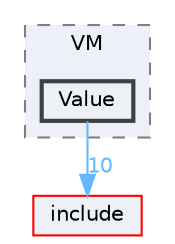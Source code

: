 digraph "/Users/fola/Documents/ArkScript/Ark/src/arkreactor/VM/Value"
{
 // INTERACTIVE_SVG=YES
 // LATEX_PDF_SIZE
  bgcolor="transparent";
  edge [fontname=Helvetica,fontsize=10,labelfontname=Helvetica,labelfontsize=10];
  node [fontname=Helvetica,fontsize=10,shape=box,height=0.2,width=0.4];
  compound=true
  subgraph clusterdir_9600556d5cc28570e4ccd195a3befa41 {
    graph [ bgcolor="#edf0f7", pencolor="grey50", label="VM", fontname=Helvetica,fontsize=10 style="filled,dashed", URL="dir_9600556d5cc28570e4ccd195a3befa41.html",tooltip=""]
  dir_375ad7bfa85cc23425f660c16e8221c0 [label="Value", fillcolor="#edf0f7", color="grey25", style="filled,bold", URL="dir_375ad7bfa85cc23425f660c16e8221c0.html",tooltip=""];
  }
  dir_d44c64559bbebec7f509842c48db8b23 [label="include", fillcolor="#edf0f7", color="red", style="filled", URL="dir_d44c64559bbebec7f509842c48db8b23.html",tooltip=""];
  dir_375ad7bfa85cc23425f660c16e8221c0->dir_d44c64559bbebec7f509842c48db8b23 [headlabel="10", labeldistance=1.5 headhref="dir_000033_000014.html" href="dir_000033_000014.html" color="steelblue1" fontcolor="steelblue1"];
}
